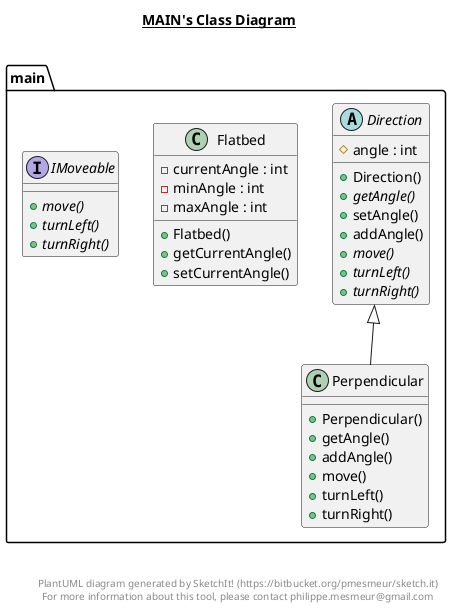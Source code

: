 @startuml

title __MAIN's Class Diagram__\n

  package main {
    abstract class Direction {
        # angle : int
        + Direction()
        {abstract} + getAngle()
        + setAngle()
        + addAngle()
        {abstract} + move()
        {abstract} + turnLeft()
        {abstract} + turnRight()
    }
  }
  

  package main {
    class Flatbed {
        - currentAngle : int
        - minAngle : int
        - maxAngle : int
        + Flatbed()
        + getCurrentAngle()
        + setCurrentAngle()
    }
  }
  

  package main {
    interface IMoveable {
        {abstract} + move()
        {abstract} + turnLeft()
        {abstract} + turnRight()
    }
  }
  

  package main {
    class Perpendicular {
        + Perpendicular()
        + getAngle()
        + addAngle()
        + move()
        + turnLeft()
        + turnRight()
    }
  }
  

  Perpendicular -up-|> Direction


right footer


PlantUML diagram generated by SketchIt! (https://bitbucket.org/pmesmeur/sketch.it)
For more information about this tool, please contact philippe.mesmeur@gmail.com
endfooter

@enduml
